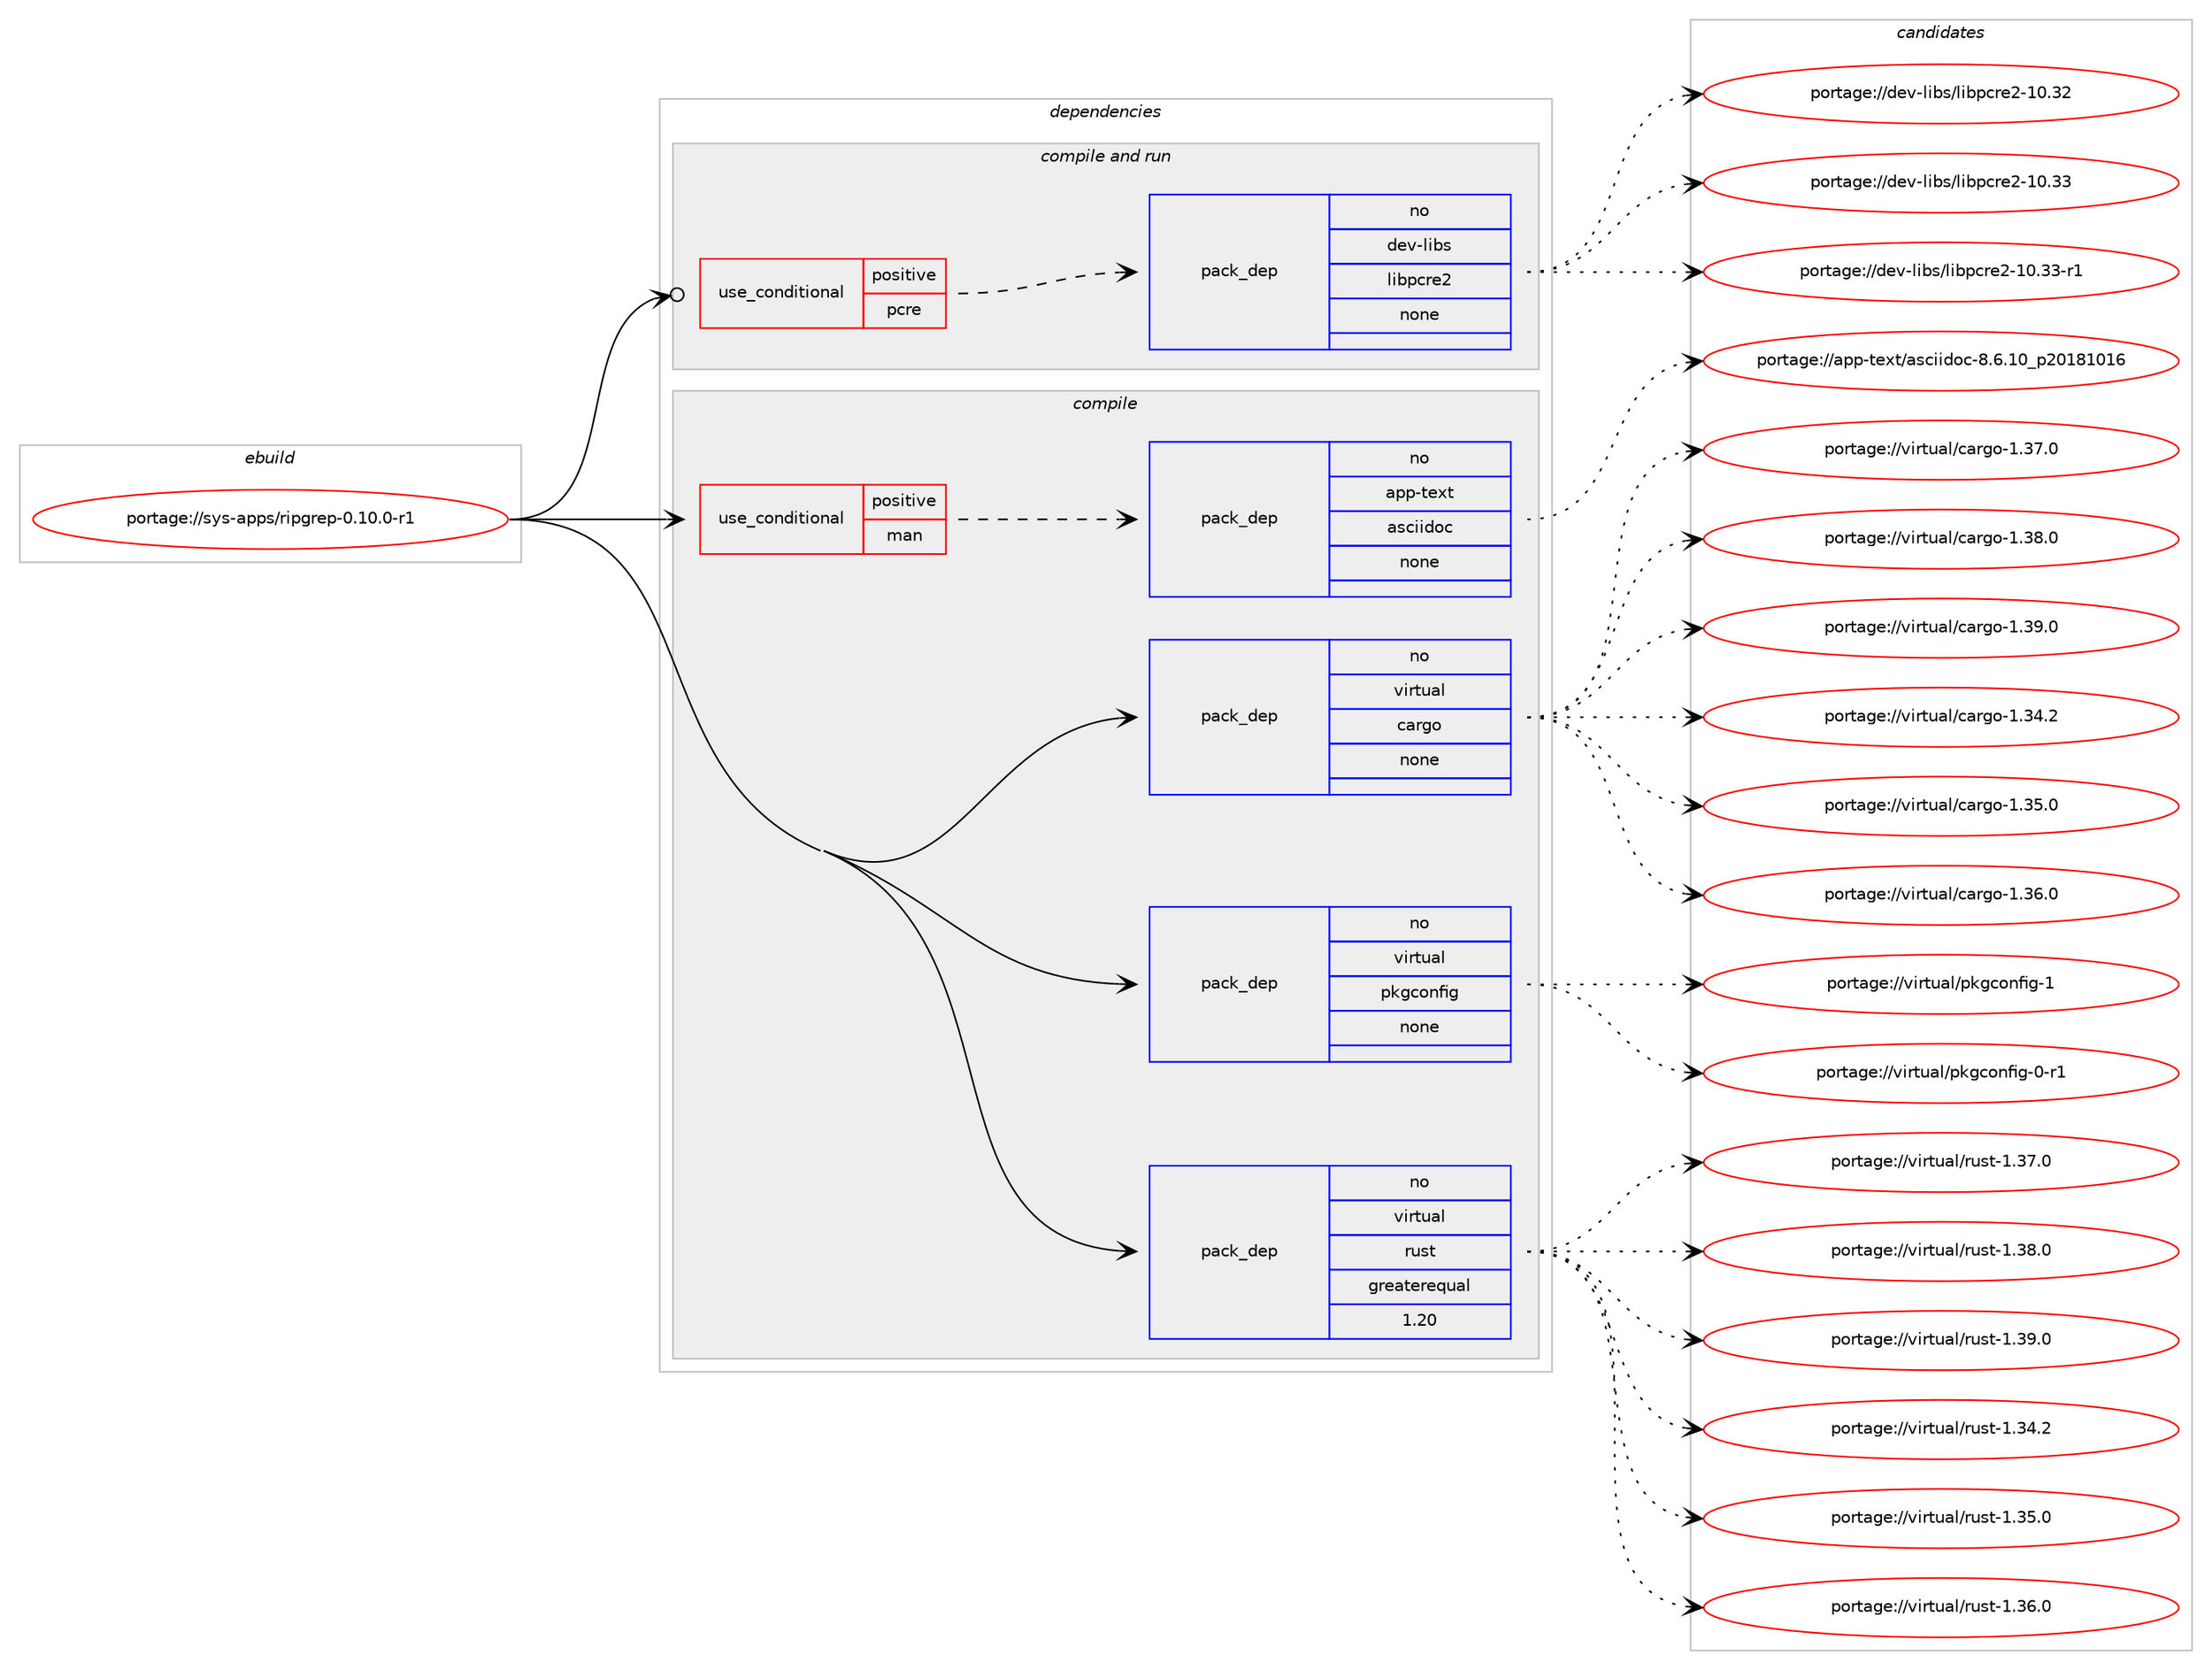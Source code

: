 digraph prolog {

# *************
# Graph options
# *************

newrank=true;
concentrate=true;
compound=true;
graph [rankdir=LR,fontname=Helvetica,fontsize=10,ranksep=1.5];#, ranksep=2.5, nodesep=0.2];
edge  [arrowhead=vee];
node  [fontname=Helvetica,fontsize=10];

# **********
# The ebuild
# **********

subgraph cluster_leftcol {
color=gray;
rank=same;
label=<<i>ebuild</i>>;
id [label="portage://sys-apps/ripgrep-0.10.0-r1", color=red, width=4, href="../sys-apps/ripgrep-0.10.0-r1.svg"];
}

# ****************
# The dependencies
# ****************

subgraph cluster_midcol {
color=gray;
label=<<i>dependencies</i>>;
subgraph cluster_compile {
fillcolor="#eeeeee";
style=filled;
label=<<i>compile</i>>;
subgraph cond100010 {
dependency410901 [label=<<TABLE BORDER="0" CELLBORDER="1" CELLSPACING="0" CELLPADDING="4"><TR><TD ROWSPAN="3" CELLPADDING="10">use_conditional</TD></TR><TR><TD>positive</TD></TR><TR><TD>man</TD></TR></TABLE>>, shape=none, color=red];
subgraph pack304030 {
dependency410902 [label=<<TABLE BORDER="0" CELLBORDER="1" CELLSPACING="0" CELLPADDING="4" WIDTH="220"><TR><TD ROWSPAN="6" CELLPADDING="30">pack_dep</TD></TR><TR><TD WIDTH="110">no</TD></TR><TR><TD>app-text</TD></TR><TR><TD>asciidoc</TD></TR><TR><TD>none</TD></TR><TR><TD></TD></TR></TABLE>>, shape=none, color=blue];
}
dependency410901:e -> dependency410902:w [weight=20,style="dashed",arrowhead="vee"];
}
id:e -> dependency410901:w [weight=20,style="solid",arrowhead="vee"];
subgraph pack304031 {
dependency410903 [label=<<TABLE BORDER="0" CELLBORDER="1" CELLSPACING="0" CELLPADDING="4" WIDTH="220"><TR><TD ROWSPAN="6" CELLPADDING="30">pack_dep</TD></TR><TR><TD WIDTH="110">no</TD></TR><TR><TD>virtual</TD></TR><TR><TD>cargo</TD></TR><TR><TD>none</TD></TR><TR><TD></TD></TR></TABLE>>, shape=none, color=blue];
}
id:e -> dependency410903:w [weight=20,style="solid",arrowhead="vee"];
subgraph pack304032 {
dependency410904 [label=<<TABLE BORDER="0" CELLBORDER="1" CELLSPACING="0" CELLPADDING="4" WIDTH="220"><TR><TD ROWSPAN="6" CELLPADDING="30">pack_dep</TD></TR><TR><TD WIDTH="110">no</TD></TR><TR><TD>virtual</TD></TR><TR><TD>pkgconfig</TD></TR><TR><TD>none</TD></TR><TR><TD></TD></TR></TABLE>>, shape=none, color=blue];
}
id:e -> dependency410904:w [weight=20,style="solid",arrowhead="vee"];
subgraph pack304033 {
dependency410905 [label=<<TABLE BORDER="0" CELLBORDER="1" CELLSPACING="0" CELLPADDING="4" WIDTH="220"><TR><TD ROWSPAN="6" CELLPADDING="30">pack_dep</TD></TR><TR><TD WIDTH="110">no</TD></TR><TR><TD>virtual</TD></TR><TR><TD>rust</TD></TR><TR><TD>greaterequal</TD></TR><TR><TD>1.20</TD></TR></TABLE>>, shape=none, color=blue];
}
id:e -> dependency410905:w [weight=20,style="solid",arrowhead="vee"];
}
subgraph cluster_compileandrun {
fillcolor="#eeeeee";
style=filled;
label=<<i>compile and run</i>>;
subgraph cond100011 {
dependency410906 [label=<<TABLE BORDER="0" CELLBORDER="1" CELLSPACING="0" CELLPADDING="4"><TR><TD ROWSPAN="3" CELLPADDING="10">use_conditional</TD></TR><TR><TD>positive</TD></TR><TR><TD>pcre</TD></TR></TABLE>>, shape=none, color=red];
subgraph pack304034 {
dependency410907 [label=<<TABLE BORDER="0" CELLBORDER="1" CELLSPACING="0" CELLPADDING="4" WIDTH="220"><TR><TD ROWSPAN="6" CELLPADDING="30">pack_dep</TD></TR><TR><TD WIDTH="110">no</TD></TR><TR><TD>dev-libs</TD></TR><TR><TD>libpcre2</TD></TR><TR><TD>none</TD></TR><TR><TD></TD></TR></TABLE>>, shape=none, color=blue];
}
dependency410906:e -> dependency410907:w [weight=20,style="dashed",arrowhead="vee"];
}
id:e -> dependency410906:w [weight=20,style="solid",arrowhead="odotvee"];
}
subgraph cluster_run {
fillcolor="#eeeeee";
style=filled;
label=<<i>run</i>>;
}
}

# **************
# The candidates
# **************

subgraph cluster_choices {
rank=same;
color=gray;
label=<<i>candidates</i>>;

subgraph choice304030 {
color=black;
nodesep=1;
choiceportage97112112451161011201164797115991051051001119945564654464948951125048495649484954 [label="portage://app-text/asciidoc-8.6.10_p20181016", color=red, width=4,href="../app-text/asciidoc-8.6.10_p20181016.svg"];
dependency410902:e -> choiceportage97112112451161011201164797115991051051001119945564654464948951125048495649484954:w [style=dotted,weight="100"];
}
subgraph choice304031 {
color=black;
nodesep=1;
choiceportage1181051141161179710847999711410311145494651524650 [label="portage://virtual/cargo-1.34.2", color=red, width=4,href="../virtual/cargo-1.34.2.svg"];
choiceportage1181051141161179710847999711410311145494651534648 [label="portage://virtual/cargo-1.35.0", color=red, width=4,href="../virtual/cargo-1.35.0.svg"];
choiceportage1181051141161179710847999711410311145494651544648 [label="portage://virtual/cargo-1.36.0", color=red, width=4,href="../virtual/cargo-1.36.0.svg"];
choiceportage1181051141161179710847999711410311145494651554648 [label="portage://virtual/cargo-1.37.0", color=red, width=4,href="../virtual/cargo-1.37.0.svg"];
choiceportage1181051141161179710847999711410311145494651564648 [label="portage://virtual/cargo-1.38.0", color=red, width=4,href="../virtual/cargo-1.38.0.svg"];
choiceportage1181051141161179710847999711410311145494651574648 [label="portage://virtual/cargo-1.39.0", color=red, width=4,href="../virtual/cargo-1.39.0.svg"];
dependency410903:e -> choiceportage1181051141161179710847999711410311145494651524650:w [style=dotted,weight="100"];
dependency410903:e -> choiceportage1181051141161179710847999711410311145494651534648:w [style=dotted,weight="100"];
dependency410903:e -> choiceportage1181051141161179710847999711410311145494651544648:w [style=dotted,weight="100"];
dependency410903:e -> choiceportage1181051141161179710847999711410311145494651554648:w [style=dotted,weight="100"];
dependency410903:e -> choiceportage1181051141161179710847999711410311145494651564648:w [style=dotted,weight="100"];
dependency410903:e -> choiceportage1181051141161179710847999711410311145494651574648:w [style=dotted,weight="100"];
}
subgraph choice304032 {
color=black;
nodesep=1;
choiceportage11810511411611797108471121071039911111010210510345484511449 [label="portage://virtual/pkgconfig-0-r1", color=red, width=4,href="../virtual/pkgconfig-0-r1.svg"];
choiceportage1181051141161179710847112107103991111101021051034549 [label="portage://virtual/pkgconfig-1", color=red, width=4,href="../virtual/pkgconfig-1.svg"];
dependency410904:e -> choiceportage11810511411611797108471121071039911111010210510345484511449:w [style=dotted,weight="100"];
dependency410904:e -> choiceportage1181051141161179710847112107103991111101021051034549:w [style=dotted,weight="100"];
}
subgraph choice304033 {
color=black;
nodesep=1;
choiceportage118105114116117971084711411711511645494651524650 [label="portage://virtual/rust-1.34.2", color=red, width=4,href="../virtual/rust-1.34.2.svg"];
choiceportage118105114116117971084711411711511645494651534648 [label="portage://virtual/rust-1.35.0", color=red, width=4,href="../virtual/rust-1.35.0.svg"];
choiceportage118105114116117971084711411711511645494651544648 [label="portage://virtual/rust-1.36.0", color=red, width=4,href="../virtual/rust-1.36.0.svg"];
choiceportage118105114116117971084711411711511645494651554648 [label="portage://virtual/rust-1.37.0", color=red, width=4,href="../virtual/rust-1.37.0.svg"];
choiceportage118105114116117971084711411711511645494651564648 [label="portage://virtual/rust-1.38.0", color=red, width=4,href="../virtual/rust-1.38.0.svg"];
choiceportage118105114116117971084711411711511645494651574648 [label="portage://virtual/rust-1.39.0", color=red, width=4,href="../virtual/rust-1.39.0.svg"];
dependency410905:e -> choiceportage118105114116117971084711411711511645494651524650:w [style=dotted,weight="100"];
dependency410905:e -> choiceportage118105114116117971084711411711511645494651534648:w [style=dotted,weight="100"];
dependency410905:e -> choiceportage118105114116117971084711411711511645494651544648:w [style=dotted,weight="100"];
dependency410905:e -> choiceportage118105114116117971084711411711511645494651554648:w [style=dotted,weight="100"];
dependency410905:e -> choiceportage118105114116117971084711411711511645494651564648:w [style=dotted,weight="100"];
dependency410905:e -> choiceportage118105114116117971084711411711511645494651574648:w [style=dotted,weight="100"];
}
subgraph choice304034 {
color=black;
nodesep=1;
choiceportage100101118451081059811547108105981129911410150454948465150 [label="portage://dev-libs/libpcre2-10.32", color=red, width=4,href="../dev-libs/libpcre2-10.32.svg"];
choiceportage100101118451081059811547108105981129911410150454948465151 [label="portage://dev-libs/libpcre2-10.33", color=red, width=4,href="../dev-libs/libpcre2-10.33.svg"];
choiceportage1001011184510810598115471081059811299114101504549484651514511449 [label="portage://dev-libs/libpcre2-10.33-r1", color=red, width=4,href="../dev-libs/libpcre2-10.33-r1.svg"];
dependency410907:e -> choiceportage100101118451081059811547108105981129911410150454948465150:w [style=dotted,weight="100"];
dependency410907:e -> choiceportage100101118451081059811547108105981129911410150454948465151:w [style=dotted,weight="100"];
dependency410907:e -> choiceportage1001011184510810598115471081059811299114101504549484651514511449:w [style=dotted,weight="100"];
}
}

}
